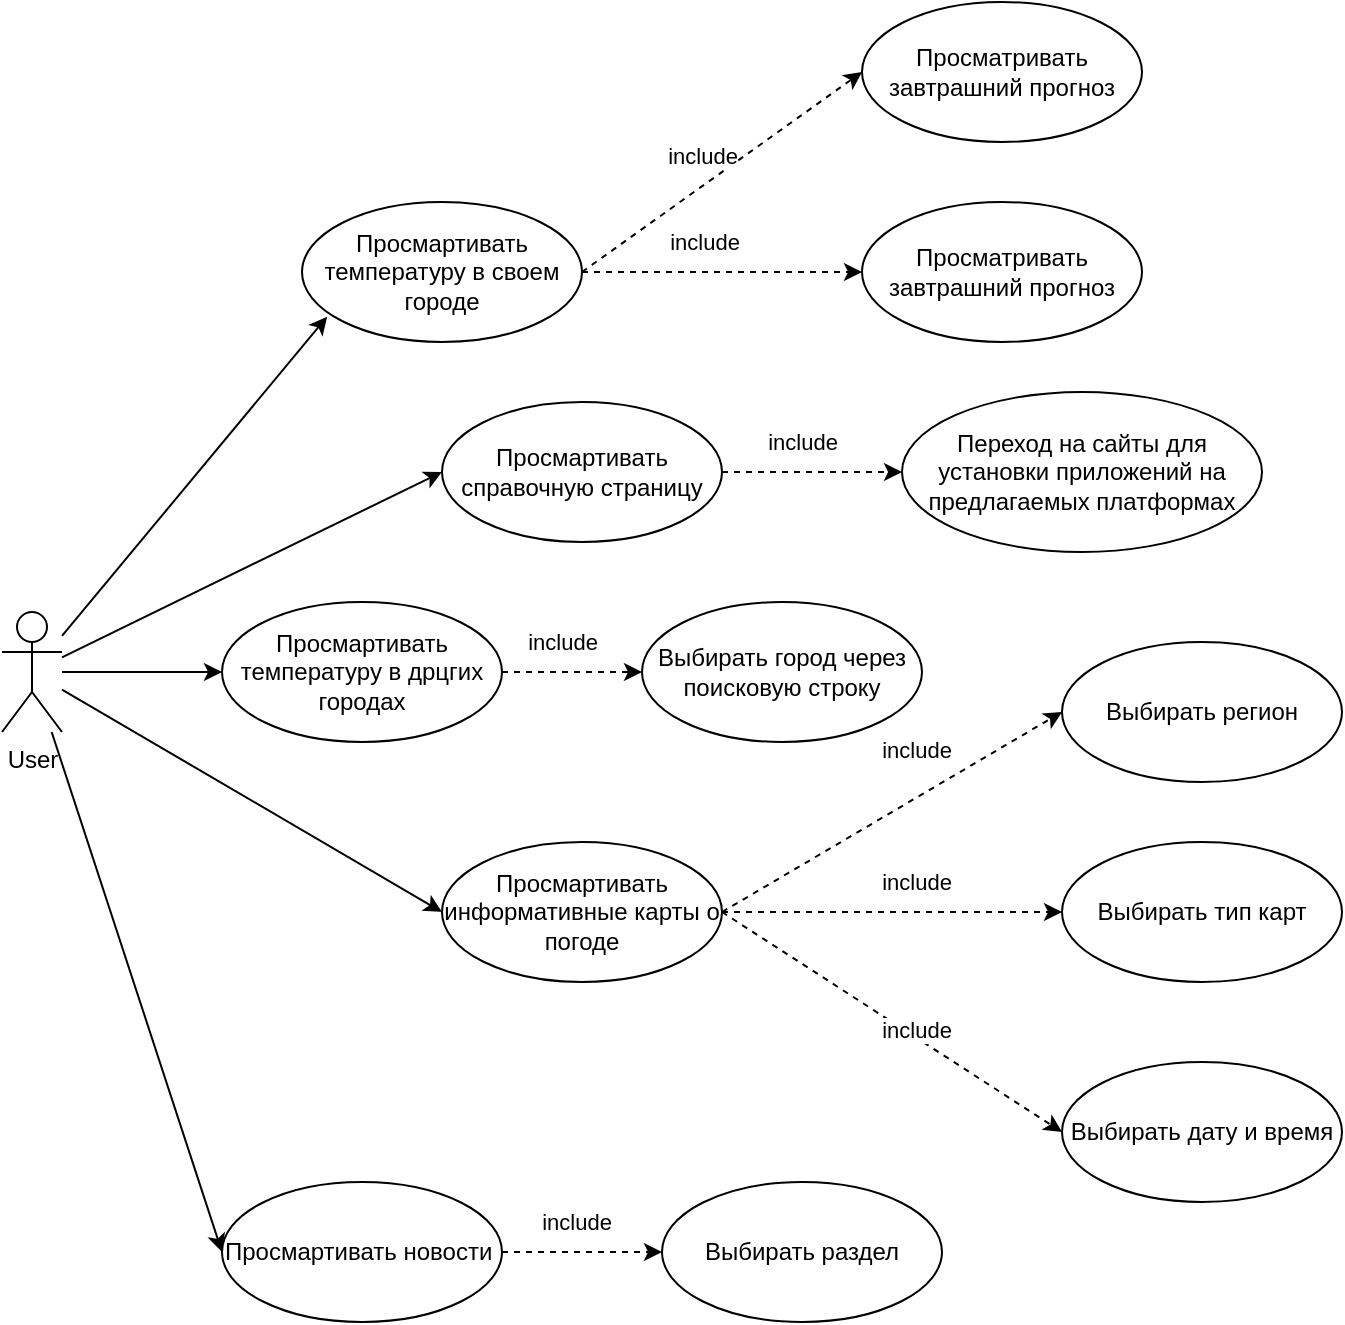 <mxfile>
    <diagram id="qncgqH0HyK1KzXWhld-3" name="Page-1">
        <mxGraphModel dx="823" dy="2025" grid="1" gridSize="10" guides="1" tooltips="1" connect="1" arrows="1" fold="1" page="1" pageScale="1" pageWidth="827" pageHeight="1169" math="0" shadow="0">
            <root>
                <mxCell id="0"/>
                <mxCell id="1" parent="0"/>
                <mxCell id="9" style="edgeStyle=none;html=1;entryX=0.09;entryY=0.819;entryDx=0;entryDy=0;entryPerimeter=0;" edge="1" parent="1" source="2" target="3">
                    <mxGeometry relative="1" as="geometry"/>
                </mxCell>
                <mxCell id="10" style="edgeStyle=none;html=1;entryX=0;entryY=0.5;entryDx=0;entryDy=0;" edge="1" parent="1" source="2" target="7">
                    <mxGeometry relative="1" as="geometry"/>
                </mxCell>
                <mxCell id="11" style="edgeStyle=none;html=1;entryX=0;entryY=0.5;entryDx=0;entryDy=0;" edge="1" parent="1" source="2" target="4">
                    <mxGeometry relative="1" as="geometry"/>
                </mxCell>
                <mxCell id="12" style="edgeStyle=none;html=1;entryX=0;entryY=0.5;entryDx=0;entryDy=0;" edge="1" parent="1" source="2" target="6">
                    <mxGeometry relative="1" as="geometry"/>
                </mxCell>
                <mxCell id="13" style="edgeStyle=none;html=1;entryX=0;entryY=0.5;entryDx=0;entryDy=0;" edge="1" parent="1" source="2" target="5">
                    <mxGeometry relative="1" as="geometry"/>
                </mxCell>
                <mxCell id="2" value="User" style="shape=umlActor;verticalLabelPosition=bottom;verticalAlign=top;html=1;" vertex="1" parent="1">
                    <mxGeometry x="100" y="205" width="30" height="60" as="geometry"/>
                </mxCell>
                <mxCell id="18" style="edgeStyle=none;html=1;entryX=0;entryY=0.5;entryDx=0;entryDy=0;dashed=1;" edge="1" parent="1" source="3" target="17">
                    <mxGeometry relative="1" as="geometry"/>
                </mxCell>
                <mxCell id="19" value="include" style="edgeLabel;html=1;align=center;verticalAlign=middle;resizable=0;points=[];" vertex="1" connectable="0" parent="18">
                    <mxGeometry x="-0.138" y="1" relative="1" as="geometry">
                        <mxPoint y="-14" as="offset"/>
                    </mxGeometry>
                </mxCell>
                <mxCell id="3" value="Просмартивать температуру в своем городе" style="ellipse;whiteSpace=wrap;html=1;" vertex="1" parent="1">
                    <mxGeometry x="250" width="140" height="70" as="geometry"/>
                </mxCell>
                <mxCell id="15" style="edgeStyle=none;html=1;entryX=0;entryY=0.5;entryDx=0;entryDy=0;dashed=1;" edge="1" parent="1" source="4" target="14">
                    <mxGeometry relative="1" as="geometry"/>
                </mxCell>
                <mxCell id="16" value="include" style="edgeLabel;html=1;align=center;verticalAlign=middle;resizable=0;points=[];" vertex="1" connectable="0" parent="15">
                    <mxGeometry x="0.333" relative="1" as="geometry">
                        <mxPoint x="-17" y="-15" as="offset"/>
                    </mxGeometry>
                </mxCell>
                <mxCell id="4" value="Просмартивать температуру в дрцгих городах" style="ellipse;whiteSpace=wrap;html=1;" vertex="1" parent="1">
                    <mxGeometry x="210" y="200" width="140" height="70" as="geometry"/>
                </mxCell>
                <mxCell id="5" value="Просмартивать новости&amp;nbsp;" style="ellipse;whiteSpace=wrap;html=1;" vertex="1" parent="1">
                    <mxGeometry x="210" y="490" width="140" height="70" as="geometry"/>
                </mxCell>
                <mxCell id="6" value="Просмартивать информативные карты о погоде" style="ellipse;whiteSpace=wrap;html=1;" vertex="1" parent="1">
                    <mxGeometry x="320" y="320" width="140" height="70" as="geometry"/>
                </mxCell>
                <mxCell id="36" style="edgeStyle=none;html=1;entryX=0;entryY=0.5;entryDx=0;entryDy=0;dashed=1;" edge="1" parent="1" source="7" target="35">
                    <mxGeometry relative="1" as="geometry"/>
                </mxCell>
                <mxCell id="37" value="include" style="edgeLabel;html=1;align=center;verticalAlign=middle;resizable=0;points=[];" vertex="1" connectable="0" parent="36">
                    <mxGeometry x="-0.185" y="1" relative="1" as="geometry">
                        <mxPoint x="3" y="-14" as="offset"/>
                    </mxGeometry>
                </mxCell>
                <mxCell id="7" value="Просмартивать справочную страницу" style="ellipse;whiteSpace=wrap;html=1;" vertex="1" parent="1">
                    <mxGeometry x="320" y="100" width="140" height="70" as="geometry"/>
                </mxCell>
                <mxCell id="14" value="Выбирать город через поисковую строку" style="ellipse;whiteSpace=wrap;html=1;" vertex="1" parent="1">
                    <mxGeometry x="420" y="200" width="140" height="70" as="geometry"/>
                </mxCell>
                <mxCell id="17" value="Просматривать завтрашний прогноз" style="ellipse;whiteSpace=wrap;html=1;" vertex="1" parent="1">
                    <mxGeometry x="530" width="140" height="70" as="geometry"/>
                </mxCell>
                <mxCell id="20" value="Просматривать завтрашний прогноз" style="ellipse;whiteSpace=wrap;html=1;" vertex="1" parent="1">
                    <mxGeometry x="530" y="-100" width="140" height="70" as="geometry"/>
                </mxCell>
                <mxCell id="21" style="edgeStyle=none;html=1;entryX=0;entryY=0.5;entryDx=0;entryDy=0;dashed=1;exitX=1;exitY=0.5;exitDx=0;exitDy=0;" edge="1" parent="1" source="3" target="20">
                    <mxGeometry relative="1" as="geometry">
                        <mxPoint x="330" y="-40" as="sourcePoint"/>
                        <mxPoint x="400" y="-40" as="targetPoint"/>
                    </mxGeometry>
                </mxCell>
                <mxCell id="22" value="include" style="edgeLabel;html=1;align=center;verticalAlign=middle;resizable=0;points=[];" vertex="1" connectable="0" parent="21">
                    <mxGeometry x="-0.138" y="1" relative="1" as="geometry">
                        <mxPoint y="-14" as="offset"/>
                    </mxGeometry>
                </mxCell>
                <mxCell id="23" value="Выбирать регион" style="ellipse;whiteSpace=wrap;html=1;" vertex="1" parent="1">
                    <mxGeometry x="630" y="220" width="140" height="70" as="geometry"/>
                </mxCell>
                <mxCell id="24" value="Выбирать тип карт" style="ellipse;whiteSpace=wrap;html=1;" vertex="1" parent="1">
                    <mxGeometry x="630" y="320" width="140" height="70" as="geometry"/>
                </mxCell>
                <mxCell id="25" value="Выбирать дату и время" style="ellipse;whiteSpace=wrap;html=1;" vertex="1" parent="1">
                    <mxGeometry x="630" y="430" width="140" height="70" as="geometry"/>
                </mxCell>
                <mxCell id="26" style="edgeStyle=none;html=1;entryX=0;entryY=0.5;entryDx=0;entryDy=0;dashed=1;exitX=1;exitY=0.5;exitDx=0;exitDy=0;" edge="1" parent="1" source="6" target="23">
                    <mxGeometry relative="1" as="geometry">
                        <mxPoint x="480" y="354.33" as="sourcePoint"/>
                        <mxPoint x="550" y="354.33" as="targetPoint"/>
                    </mxGeometry>
                </mxCell>
                <mxCell id="27" value="include" style="edgeLabel;html=1;align=center;verticalAlign=middle;resizable=0;points=[];" vertex="1" connectable="0" parent="26">
                    <mxGeometry x="0.333" relative="1" as="geometry">
                        <mxPoint x="-17" y="-15" as="offset"/>
                    </mxGeometry>
                </mxCell>
                <mxCell id="28" style="edgeStyle=none;html=1;entryX=0;entryY=0.5;entryDx=0;entryDy=0;dashed=1;exitX=1;exitY=0.5;exitDx=0;exitDy=0;" edge="1" parent="1" source="6" target="24">
                    <mxGeometry relative="1" as="geometry">
                        <mxPoint x="470" y="365" as="sourcePoint"/>
                        <mxPoint x="550" y="315" as="targetPoint"/>
                    </mxGeometry>
                </mxCell>
                <mxCell id="29" value="include" style="edgeLabel;html=1;align=center;verticalAlign=middle;resizable=0;points=[];" vertex="1" connectable="0" parent="28">
                    <mxGeometry x="0.333" relative="1" as="geometry">
                        <mxPoint x="-17" y="-15" as="offset"/>
                    </mxGeometry>
                </mxCell>
                <mxCell id="30" style="edgeStyle=none;html=1;entryX=0;entryY=0.5;entryDx=0;entryDy=0;dashed=1;exitX=1;exitY=0.5;exitDx=0;exitDy=0;" edge="1" parent="1" source="6" target="25">
                    <mxGeometry relative="1" as="geometry">
                        <mxPoint x="480" y="375" as="sourcePoint"/>
                        <mxPoint x="560" y="325" as="targetPoint"/>
                    </mxGeometry>
                </mxCell>
                <mxCell id="31" value="include" style="edgeLabel;html=1;align=center;verticalAlign=middle;resizable=0;points=[];" vertex="1" connectable="0" parent="30">
                    <mxGeometry x="0.333" relative="1" as="geometry">
                        <mxPoint x="-17" y="-15" as="offset"/>
                    </mxGeometry>
                </mxCell>
                <mxCell id="32" value="Выбирать раздел" style="ellipse;whiteSpace=wrap;html=1;" vertex="1" parent="1">
                    <mxGeometry x="430" y="490" width="140" height="70" as="geometry"/>
                </mxCell>
                <mxCell id="33" style="edgeStyle=none;html=1;entryX=0;entryY=0.5;entryDx=0;entryDy=0;dashed=1;" edge="1" parent="1" target="32">
                    <mxGeometry relative="1" as="geometry">
                        <mxPoint x="350" y="525" as="sourcePoint"/>
                        <mxPoint x="470" y="605" as="targetPoint"/>
                    </mxGeometry>
                </mxCell>
                <mxCell id="34" value="include" style="edgeLabel;html=1;align=center;verticalAlign=middle;resizable=0;points=[];" vertex="1" connectable="0" parent="33">
                    <mxGeometry x="0.333" relative="1" as="geometry">
                        <mxPoint x="-17" y="-15" as="offset"/>
                    </mxGeometry>
                </mxCell>
                <mxCell id="35" value="Переход на сайты для установки приложений на предлагаемых платформах" style="ellipse;whiteSpace=wrap;html=1;" vertex="1" parent="1">
                    <mxGeometry x="550" y="95" width="180" height="80" as="geometry"/>
                </mxCell>
            </root>
        </mxGraphModel>
    </diagram>
</mxfile>